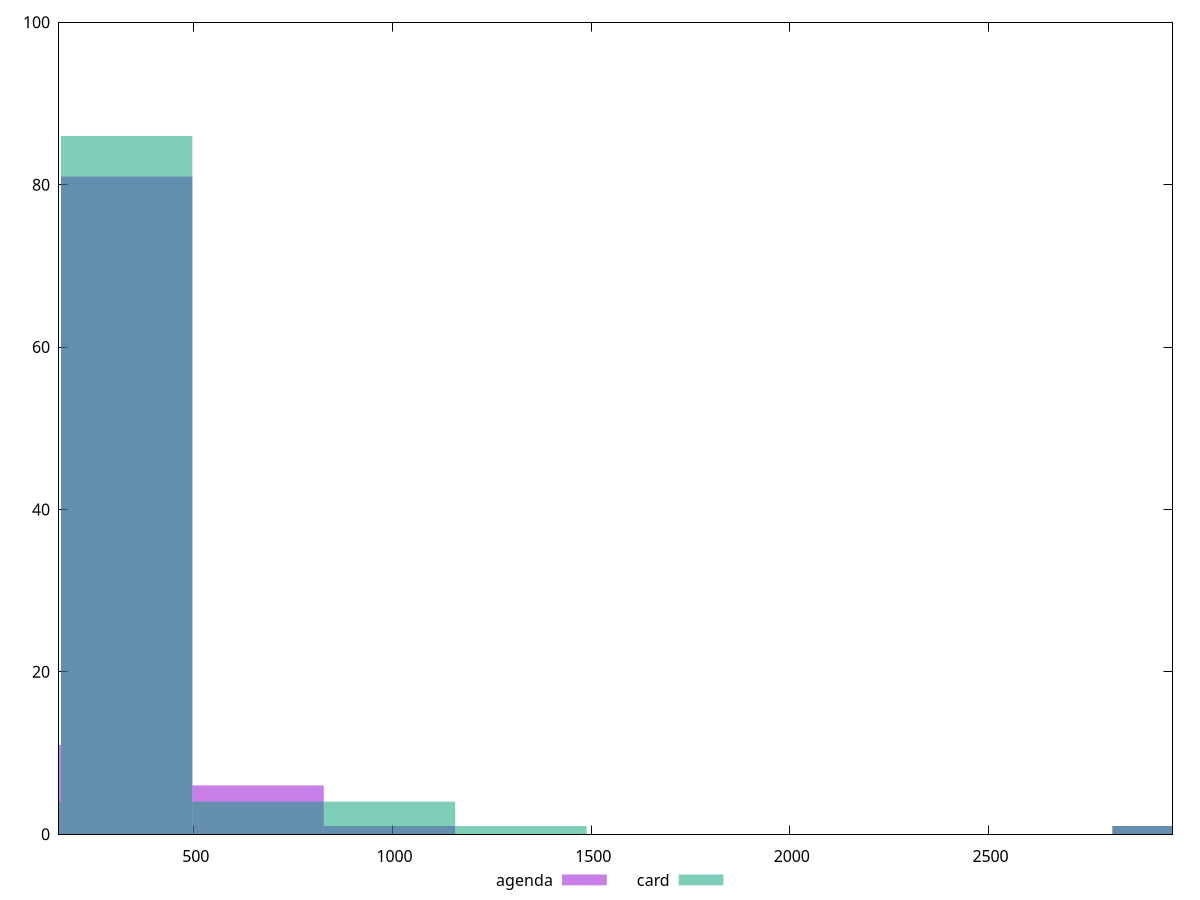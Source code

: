 reset

$agenda <<EOF
330.8056733645136 81
0 11
661.6113467290272 6
2977.2510602806224 1
992.4170200935408 1
EOF

$card <<EOF
330.8056733645136 86
0 4
2977.2510602806224 1
992.4170200935408 4
661.6113467290272 4
1323.2226934580544 1
EOF

set key outside below
set boxwidth 330.8056733645136
set xrange [160.572:2963.203]
set yrange [0:100]
set trange [0:100]
set style fill transparent solid 0.5 noborder
set terminal svg size 640, 500 enhanced background rgb 'white'
set output "reports/report_00028_2021-02-24T12-49-42.674Z/server-response-time/comparison/histogram/1_vs_2.svg"

plot $agenda title "agenda" with boxes, \
     $card title "card" with boxes

reset
